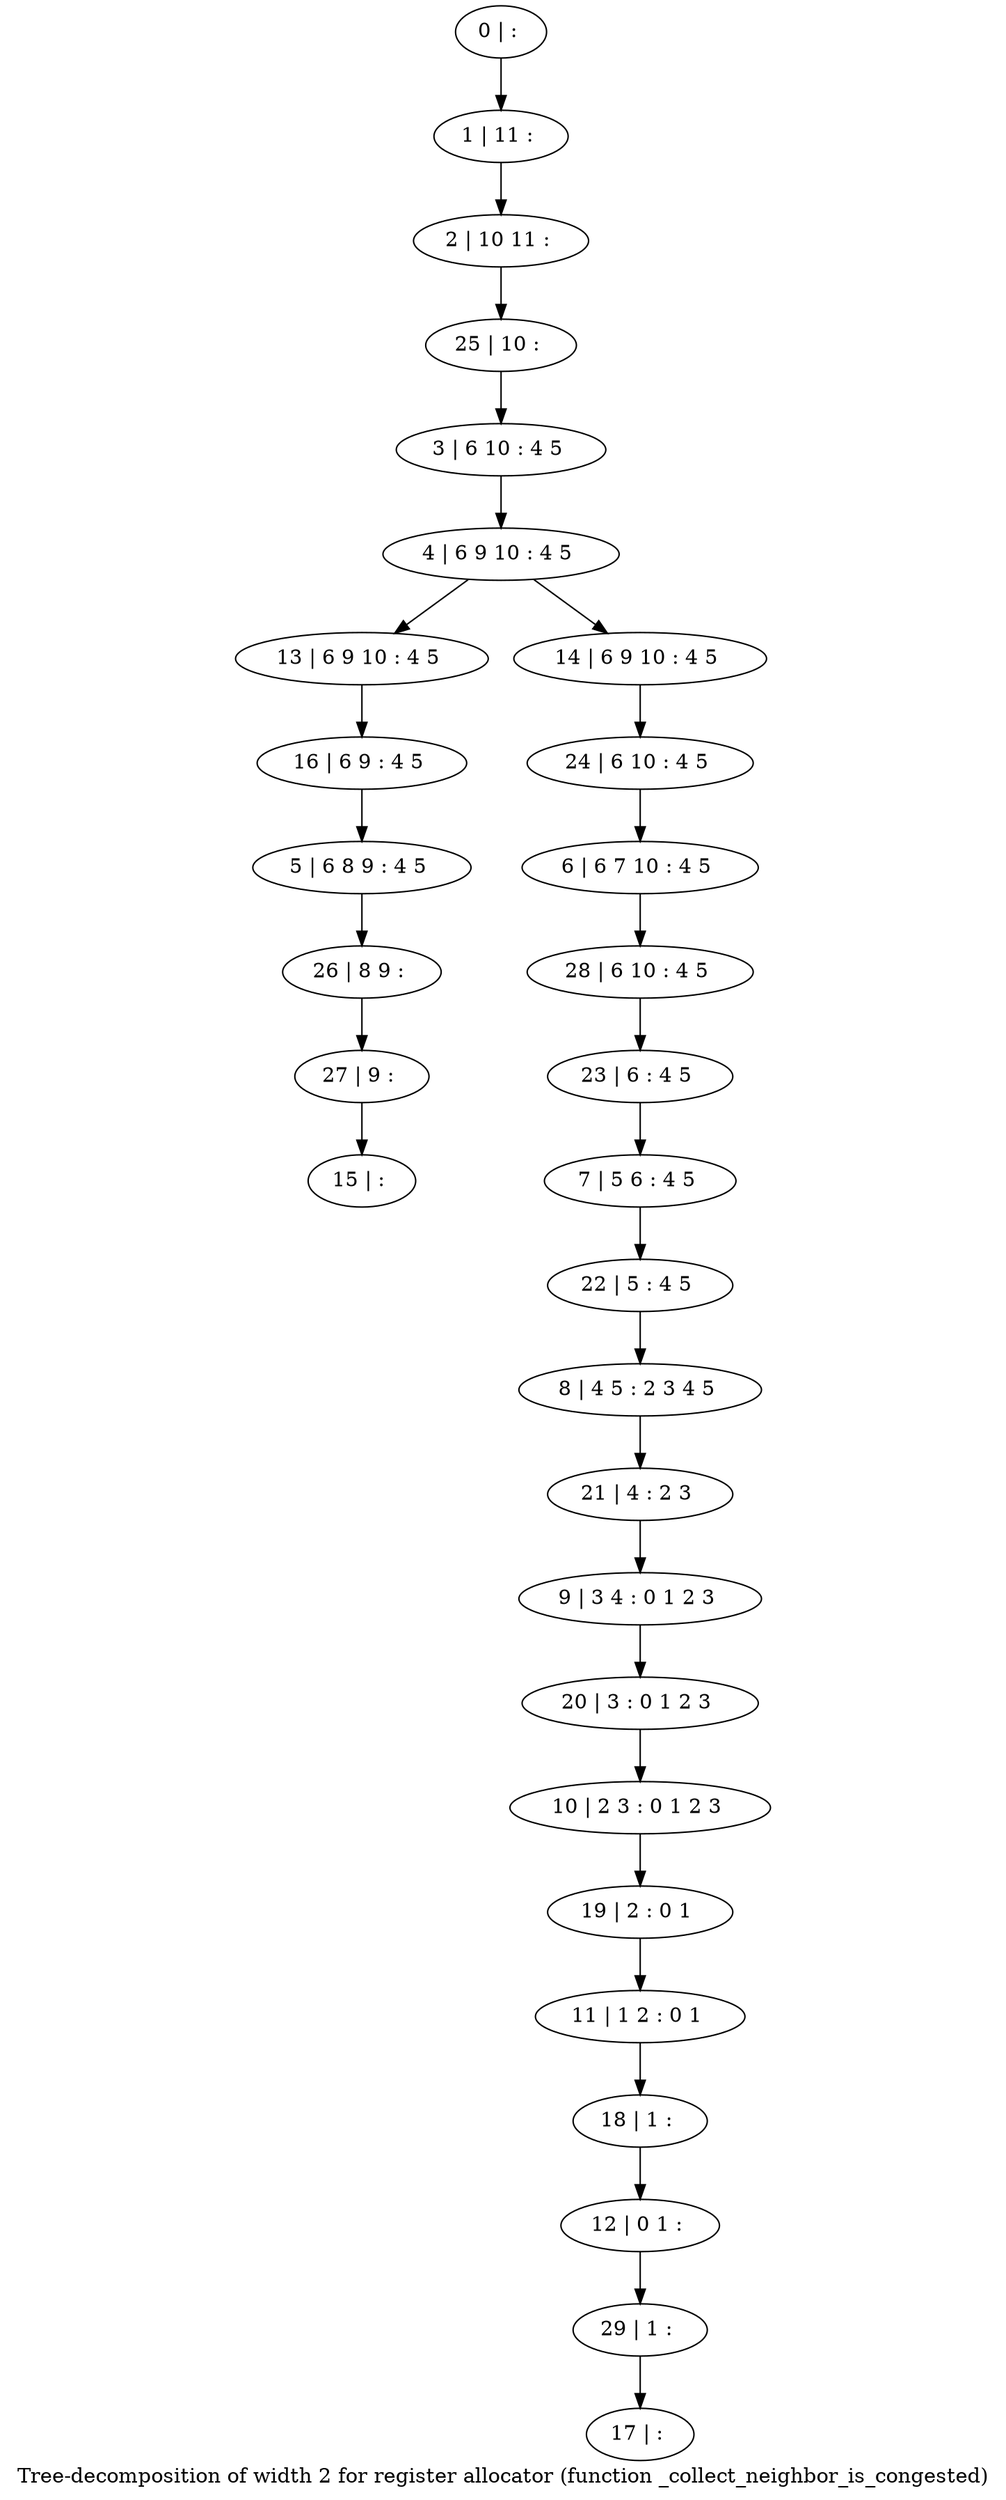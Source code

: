 digraph G {
graph [label="Tree-decomposition of width 2 for register allocator (function _collect_neighbor_is_congested)"]
0[label="0 | : "];
1[label="1 | 11 : "];
2[label="2 | 10 11 : "];
3[label="3 | 6 10 : 4 5 "];
4[label="4 | 6 9 10 : 4 5 "];
5[label="5 | 6 8 9 : 4 5 "];
6[label="6 | 6 7 10 : 4 5 "];
7[label="7 | 5 6 : 4 5 "];
8[label="8 | 4 5 : 2 3 4 5 "];
9[label="9 | 3 4 : 0 1 2 3 "];
10[label="10 | 2 3 : 0 1 2 3 "];
11[label="11 | 1 2 : 0 1 "];
12[label="12 | 0 1 : "];
13[label="13 | 6 9 10 : 4 5 "];
14[label="14 | 6 9 10 : 4 5 "];
15[label="15 | : "];
16[label="16 | 6 9 : 4 5 "];
17[label="17 | : "];
18[label="18 | 1 : "];
19[label="19 | 2 : 0 1 "];
20[label="20 | 3 : 0 1 2 3 "];
21[label="21 | 4 : 2 3 "];
22[label="22 | 5 : 4 5 "];
23[label="23 | 6 : 4 5 "];
24[label="24 | 6 10 : 4 5 "];
25[label="25 | 10 : "];
26[label="26 | 8 9 : "];
27[label="27 | 9 : "];
28[label="28 | 6 10 : 4 5 "];
29[label="29 | 1 : "];
0->1 ;
1->2 ;
3->4 ;
4->13 ;
4->14 ;
16->5 ;
13->16 ;
18->12 ;
11->18 ;
19->11 ;
10->19 ;
20->10 ;
9->20 ;
21->9 ;
8->21 ;
22->8 ;
7->22 ;
23->7 ;
24->6 ;
14->24 ;
25->3 ;
2->25 ;
5->26 ;
27->15 ;
26->27 ;
28->23 ;
6->28 ;
29->17 ;
12->29 ;
}
